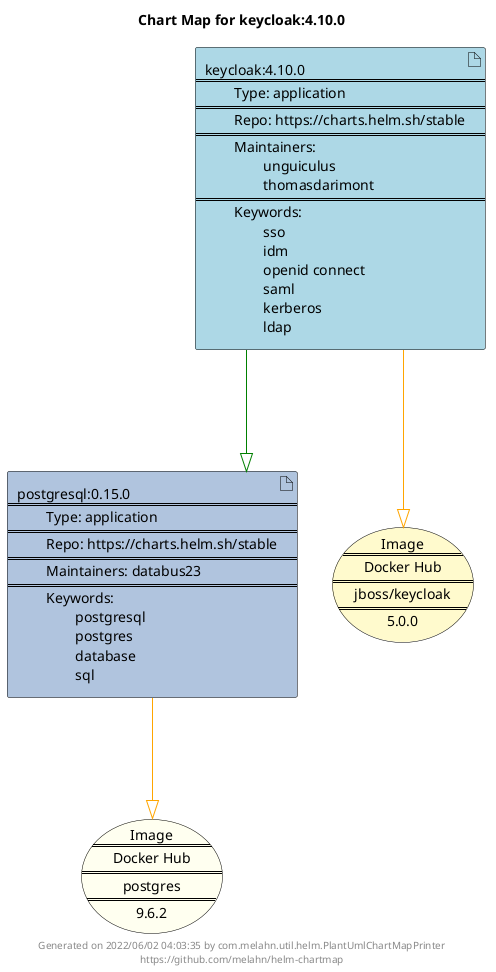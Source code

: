 @startuml
skinparam linetype ortho
skinparam backgroundColor white
skinparam usecaseBorderColor black
skinparam usecaseArrowColor LightSlateGray
skinparam artifactBorderColor black
skinparam artifactArrowColor LightSlateGray

title Chart Map for keycloak:4.10.0

'There are 2 referenced Helm Charts
artifact "keycloak:4.10.0\n====\n\tType: application\n====\n\tRepo: https://charts.helm.sh/stable\n====\n\tMaintainers: \n\t\tunguiculus\n\t\tthomasdarimont\n====\n\tKeywords: \n\t\tsso\n\t\tidm\n\t\topenid connect\n\t\tsaml\n\t\tkerberos\n\t\tldap" as keycloak_4_10_0 #LightBlue
artifact "postgresql:0.15.0\n====\n\tType: application\n====\n\tRepo: https://charts.helm.sh/stable\n====\n\tMaintainers: databus23\n====\n\tKeywords: \n\t\tpostgresql\n\t\tpostgres\n\t\tdatabase\n\t\tsql" as postgresql_0_15_0 #LightSteelBlue

'There are 2 referenced Docker Images
usecase "Image\n====\nDocker Hub\n====\npostgres\n====\n9.6.2" as postgres_9_6_2 #Ivory
usecase "Image\n====\nDocker Hub\n====\njboss/keycloak\n====\n5.0.0" as jboss_keycloak_5_0_0 #LemonChiffon

'Chart Dependencies
keycloak_4_10_0--[#green]-|>postgresql_0_15_0
keycloak_4_10_0--[#orange]-|>jboss_keycloak_5_0_0
postgresql_0_15_0--[#orange]-|>postgres_9_6_2

center footer Generated on 2022/06/02 04:03:35 by com.melahn.util.helm.PlantUmlChartMapPrinter\nhttps://github.com/melahn/helm-chartmap
@enduml
